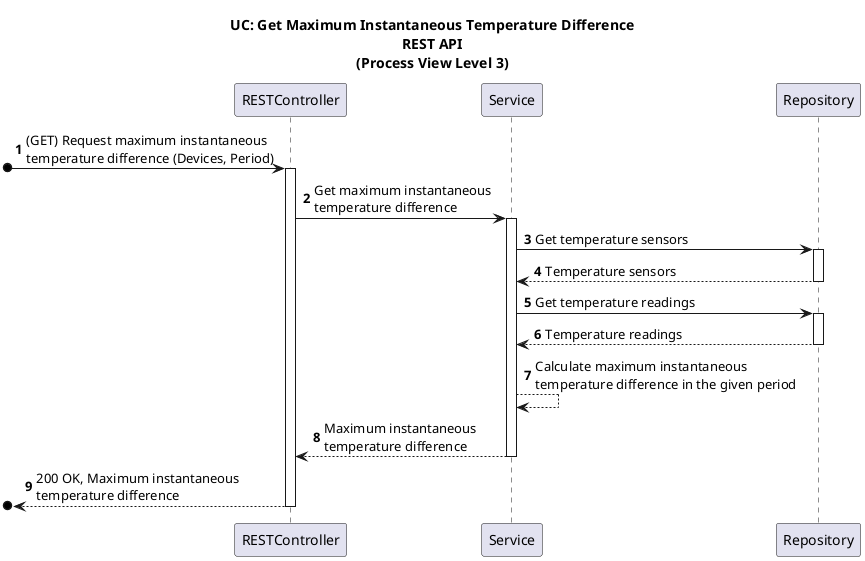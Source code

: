 @startuml

title UC: Get Maximum Instantaneous Temperature Difference\nREST API\n(Process View Level 3)
autonumber


participant "RESTController" as RC
participant "Service" as S
participant "Repository" as R

[o-> RC: (GET) Request maximum instantaneous \ntemperature difference (Devices, Period)
activate RC
RC -> S: Get maximum instantaneous \ntemperature difference
activate S

S -> R: Get temperature sensors
activate R
R --> S: Temperature sensors
deactivate R

S -> R: Get temperature readings
activate R
R --> S: Temperature readings
deactivate R

S --> S: Calculate maximum instantaneous \ntemperature difference in the given period

S --> RC: Maximum instantaneous \ntemperature difference
deactivate S
[o<-- RC: 200 OK, Maximum instantaneous \ntemperature difference
deactivate RC

@enduml
